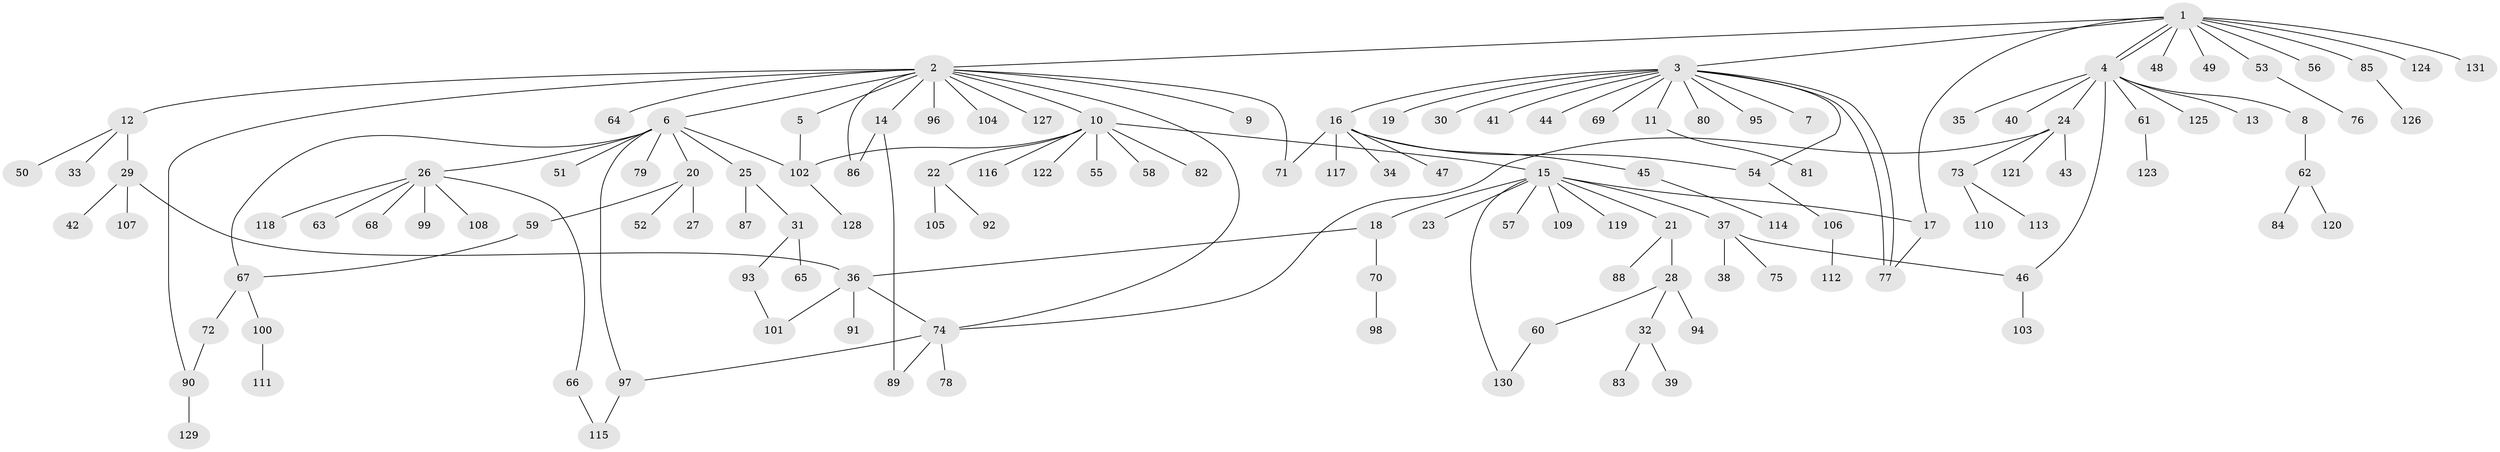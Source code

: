 // coarse degree distribution, {7: 0.018518518518518517, 9: 0.018518518518518517, 5: 0.09259259259259259, 2: 0.35185185185185186, 6: 0.018518518518518517, 1: 0.2962962962962963, 3: 0.12962962962962962, 4: 0.07407407407407407}
// Generated by graph-tools (version 1.1) at 2025/50/03/04/25 22:50:41]
// undirected, 131 vertices, 150 edges
graph export_dot {
  node [color=gray90,style=filled];
  1;
  2;
  3;
  4;
  5;
  6;
  7;
  8;
  9;
  10;
  11;
  12;
  13;
  14;
  15;
  16;
  17;
  18;
  19;
  20;
  21;
  22;
  23;
  24;
  25;
  26;
  27;
  28;
  29;
  30;
  31;
  32;
  33;
  34;
  35;
  36;
  37;
  38;
  39;
  40;
  41;
  42;
  43;
  44;
  45;
  46;
  47;
  48;
  49;
  50;
  51;
  52;
  53;
  54;
  55;
  56;
  57;
  58;
  59;
  60;
  61;
  62;
  63;
  64;
  65;
  66;
  67;
  68;
  69;
  70;
  71;
  72;
  73;
  74;
  75;
  76;
  77;
  78;
  79;
  80;
  81;
  82;
  83;
  84;
  85;
  86;
  87;
  88;
  89;
  90;
  91;
  92;
  93;
  94;
  95;
  96;
  97;
  98;
  99;
  100;
  101;
  102;
  103;
  104;
  105;
  106;
  107;
  108;
  109;
  110;
  111;
  112;
  113;
  114;
  115;
  116;
  117;
  118;
  119;
  120;
  121;
  122;
  123;
  124;
  125;
  126;
  127;
  128;
  129;
  130;
  131;
  1 -- 2;
  1 -- 3;
  1 -- 4;
  1 -- 4;
  1 -- 17;
  1 -- 48;
  1 -- 49;
  1 -- 53;
  1 -- 56;
  1 -- 85;
  1 -- 124;
  1 -- 131;
  2 -- 5;
  2 -- 6;
  2 -- 9;
  2 -- 10;
  2 -- 12;
  2 -- 14;
  2 -- 64;
  2 -- 71;
  2 -- 74;
  2 -- 86;
  2 -- 90;
  2 -- 96;
  2 -- 104;
  2 -- 127;
  3 -- 7;
  3 -- 11;
  3 -- 16;
  3 -- 19;
  3 -- 30;
  3 -- 41;
  3 -- 44;
  3 -- 54;
  3 -- 69;
  3 -- 77;
  3 -- 77;
  3 -- 80;
  3 -- 95;
  4 -- 8;
  4 -- 13;
  4 -- 24;
  4 -- 35;
  4 -- 40;
  4 -- 46;
  4 -- 61;
  4 -- 125;
  5 -- 102;
  6 -- 20;
  6 -- 25;
  6 -- 26;
  6 -- 51;
  6 -- 67;
  6 -- 79;
  6 -- 97;
  6 -- 102;
  8 -- 62;
  10 -- 15;
  10 -- 22;
  10 -- 55;
  10 -- 58;
  10 -- 82;
  10 -- 102;
  10 -- 116;
  10 -- 122;
  11 -- 81;
  12 -- 29;
  12 -- 33;
  12 -- 50;
  14 -- 86;
  14 -- 89;
  15 -- 17;
  15 -- 18;
  15 -- 21;
  15 -- 23;
  15 -- 37;
  15 -- 57;
  15 -- 109;
  15 -- 119;
  15 -- 130;
  16 -- 34;
  16 -- 45;
  16 -- 47;
  16 -- 54;
  16 -- 71;
  16 -- 117;
  17 -- 77;
  18 -- 36;
  18 -- 70;
  20 -- 27;
  20 -- 52;
  20 -- 59;
  21 -- 28;
  21 -- 88;
  22 -- 92;
  22 -- 105;
  24 -- 43;
  24 -- 73;
  24 -- 74;
  24 -- 121;
  25 -- 31;
  25 -- 87;
  26 -- 63;
  26 -- 66;
  26 -- 68;
  26 -- 99;
  26 -- 108;
  26 -- 118;
  28 -- 32;
  28 -- 60;
  28 -- 94;
  29 -- 36;
  29 -- 42;
  29 -- 107;
  31 -- 65;
  31 -- 93;
  32 -- 39;
  32 -- 83;
  36 -- 74;
  36 -- 91;
  36 -- 101;
  37 -- 38;
  37 -- 46;
  37 -- 75;
  45 -- 114;
  46 -- 103;
  53 -- 76;
  54 -- 106;
  59 -- 67;
  60 -- 130;
  61 -- 123;
  62 -- 84;
  62 -- 120;
  66 -- 115;
  67 -- 72;
  67 -- 100;
  70 -- 98;
  72 -- 90;
  73 -- 110;
  73 -- 113;
  74 -- 78;
  74 -- 89;
  74 -- 97;
  85 -- 126;
  90 -- 129;
  93 -- 101;
  97 -- 115;
  100 -- 111;
  102 -- 128;
  106 -- 112;
}

